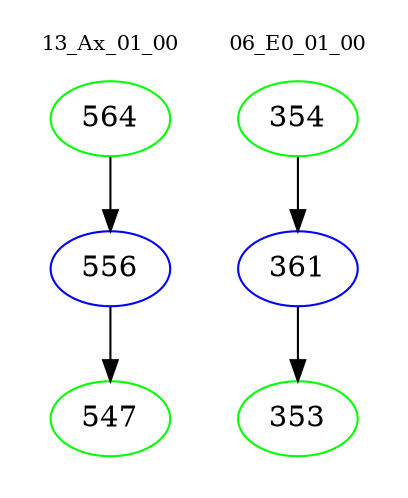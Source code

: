 digraph{
subgraph cluster_0 {
color = white
label = "13_Ax_01_00";
fontsize=10;
T0_564 [label="564", color="green"]
T0_564 -> T0_556 [color="black"]
T0_556 [label="556", color="blue"]
T0_556 -> T0_547 [color="black"]
T0_547 [label="547", color="green"]
}
subgraph cluster_1 {
color = white
label = "06_E0_01_00";
fontsize=10;
T1_354 [label="354", color="green"]
T1_354 -> T1_361 [color="black"]
T1_361 [label="361", color="blue"]
T1_361 -> T1_353 [color="black"]
T1_353 [label="353", color="green"]
}
}
